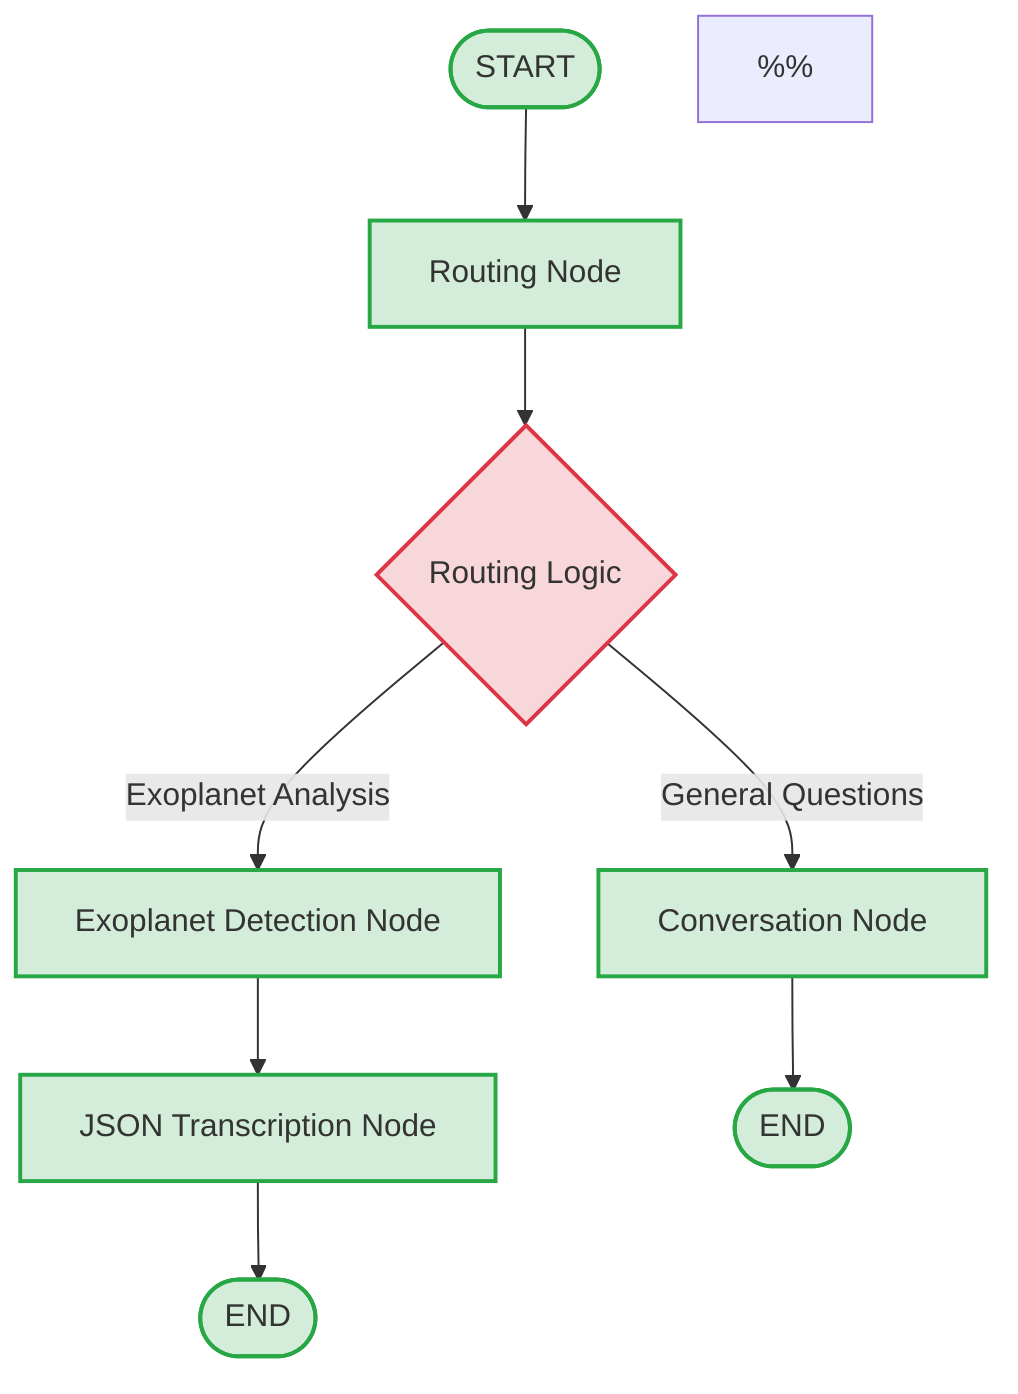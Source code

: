 graph TD
      %% Entry Point
      START([START]) --> routing[Routing Node]

      %% Decision Logic
      routing --> routing_logic{Routing Logic}

      %% Two Main Paths
      routing_logic -->|General Questions| conversation[Conversation Node]
      routing_logic -->|Exoplanet Analysis| exoplanet[Exoplanet Detection Node]

      %% Exoplanet Processing Pipeline
      exoplanet --> json_transcriber[JSON Transcription Node]
      json_transcriber --> END1([END])

      %% Conversation End
      conversation --> END2([END])

%%      %% State Management
%%      subgraph States["State Classes"]
%%          MainState["MainWorkflowState<br/>• input_query: str<br/>• input_vector: str<br/>• response: str"]
%%          PrivateState["PrivateWorkflowState<br/>• input_vector: str<br/>• output_json: json"]
%%      end
%%
%%      %% Models/Agents
%%      subgraph Models["AI Models"]
%%          Router["Router Model<br/>(GPT OSS 20B)"]
%%          Conversation["Conversation Model<br/>(Kimi K2 Instruct)"]
%%          ExoDetector["Exoplanet Detector<br/>(Custom HF Model)"]
%%          Reasoning["Reasoning Model<br/>(GPT OSS 120B)"]
%%      end
%%
%%      %% File Structure
%%      subgraph Files["Project Files"]
%%          Config["config.py<br/>• API configurations<br/>• Model initialization"]
%%          MainWorkflow["main_workflow.py<br/>• LangGraph definition<br/>• Node functions (empty)"]
%%          Prompts["prompts.py<br/>(empty)"]
%%          LangGraphJSON["langgraph.json<br/>• Deployment config<br/>• Environment setup"]
%%      end
%%
%%      %% Implementation Status
%%      subgraph Status["Implementation Status"]
%%          Implemented["✅ Framework Setup<br/>✅ Model Configuration<br/>✅ Graph Structure"]
%%          Missing["❌ Node Logic<br/>❌ Prompt Templates<br/>❌ Business Logic"]
%%      end

      %% Styling
      classDef implemented fill:#d4edda,stroke:#28a745,stroke-width:2px
      classDef missing fill:#f8d7da,stroke:#dc3545,stroke-width:2px
      classDef config fill:#e2e3e5,stroke:#6c757d,stroke-width:2px

      class START,routing,conversation,exoplanet,json_transcriber,END1,END2 implemented
      class routing_logic missing
      class Config,MainWorkflow,LangGraphJSON config